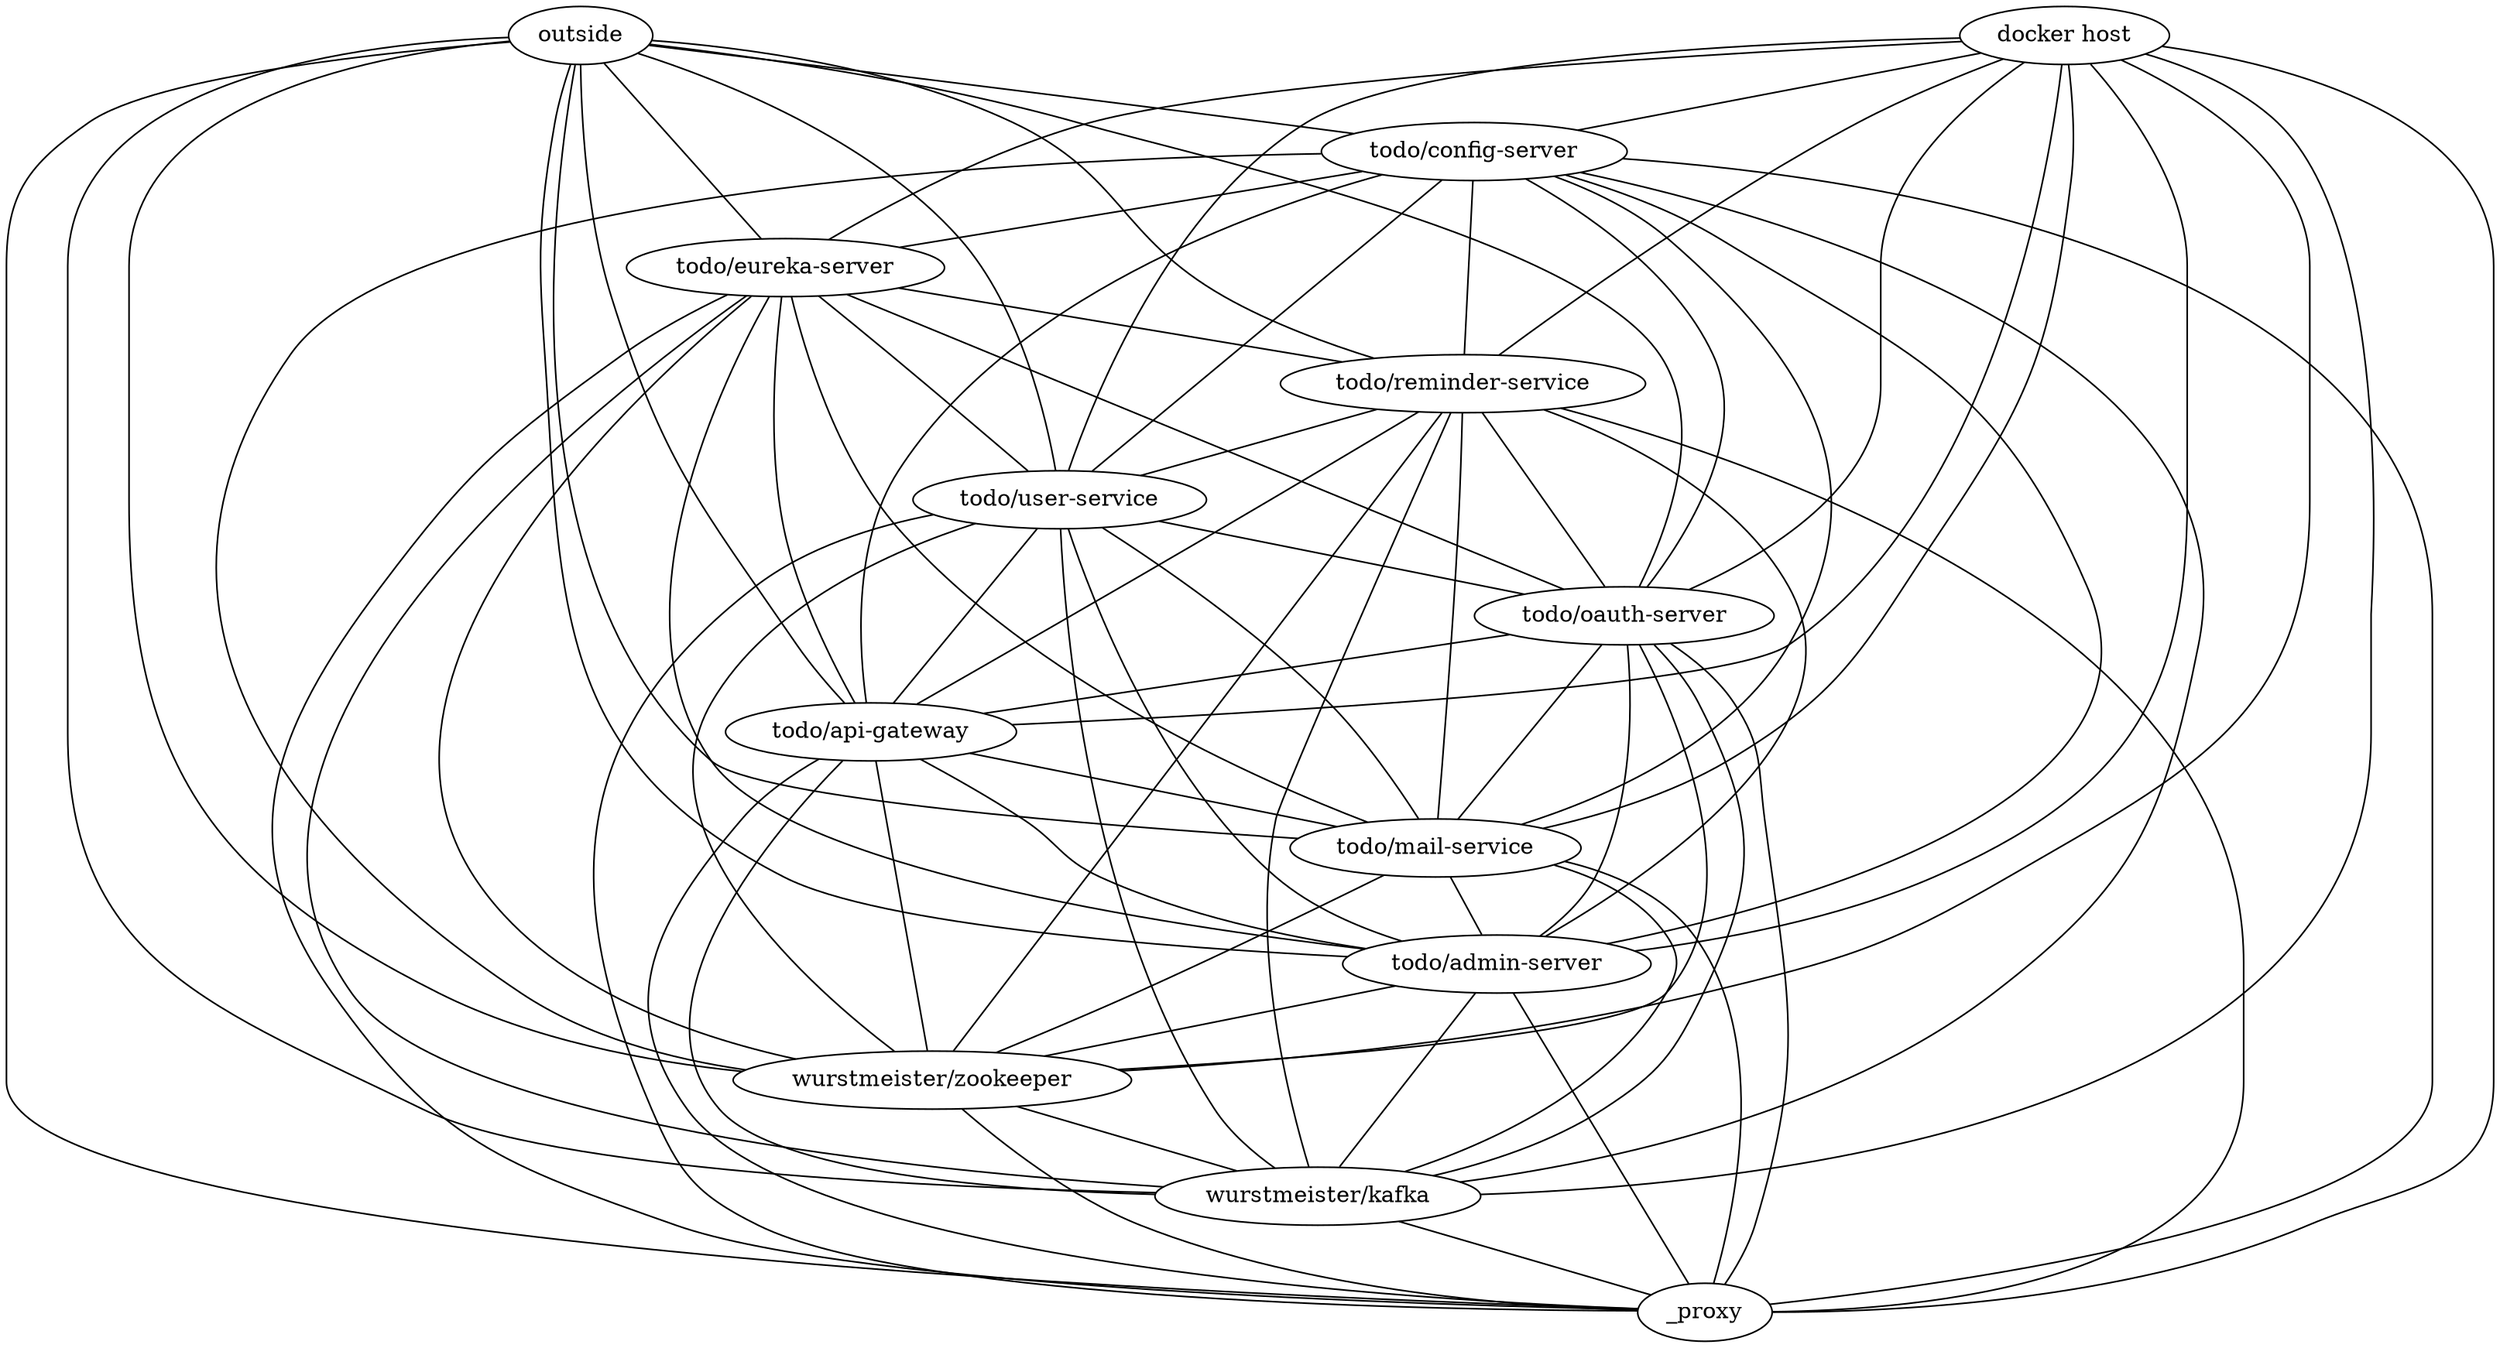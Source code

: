 // Topology Graph
graph {
	outside
	"docker host"
	"todo/config-server"
	"todo/eureka-server"
	"todo/reminder-service"
	"todo/user-service"
	"todo/oauth-server"
	"todo/api-gateway"
	"todo/mail-service"
	"todo/admin-server"
	"wurstmeister/zookeeper"
	"wurstmeister/kafka"
	_proxy
	outside -- "todo/config-server" [contstraint=false]
	outside -- "todo/eureka-server" [contstraint=false]
	outside -- "todo/reminder-service" [contstraint=false]
	outside -- "todo/user-service" [contstraint=false]
	outside -- "todo/oauth-server" [contstraint=false]
	outside -- "todo/api-gateway" [contstraint=false]
	outside -- "todo/mail-service" [contstraint=false]
	outside -- "todo/admin-server" [contstraint=false]
	outside -- "wurstmeister/zookeeper" [contstraint=false]
	outside -- "wurstmeister/kafka" [contstraint=false]
	outside -- _proxy [contstraint=false]
	"docker host" -- "todo/config-server" [contstraint=false]
	"docker host" -- "todo/eureka-server" [contstraint=false]
	"docker host" -- "todo/reminder-service" [contstraint=false]
	"docker host" -- "todo/user-service" [contstraint=false]
	"docker host" -- "todo/oauth-server" [contstraint=false]
	"docker host" -- "todo/api-gateway" [contstraint=false]
	"docker host" -- "todo/mail-service" [contstraint=false]
	"docker host" -- "todo/admin-server" [contstraint=false]
	"docker host" -- "wurstmeister/zookeeper" [contstraint=false]
	"docker host" -- "wurstmeister/kafka" [contstraint=false]
	"docker host" -- _proxy [contstraint=false]
	"todo/config-server" -- "todo/eureka-server" [contstraint=false]
	"todo/config-server" -- "todo/reminder-service" [contstraint=false]
	"todo/config-server" -- "todo/user-service" [contstraint=false]
	"todo/config-server" -- "todo/oauth-server" [contstraint=false]
	"todo/config-server" -- "todo/api-gateway" [contstraint=false]
	"todo/config-server" -- "todo/mail-service" [contstraint=false]
	"todo/config-server" -- "todo/admin-server" [contstraint=false]
	"todo/config-server" -- "wurstmeister/zookeeper" [contstraint=false]
	"todo/config-server" -- "wurstmeister/kafka" [contstraint=false]
	"todo/config-server" -- _proxy [contstraint=false]
	"todo/eureka-server" -- "todo/reminder-service" [contstraint=false]
	"todo/eureka-server" -- "todo/user-service" [contstraint=false]
	"todo/eureka-server" -- "todo/oauth-server" [contstraint=false]
	"todo/eureka-server" -- "todo/api-gateway" [contstraint=false]
	"todo/eureka-server" -- "todo/mail-service" [contstraint=false]
	"todo/eureka-server" -- "todo/admin-server" [contstraint=false]
	"todo/eureka-server" -- "wurstmeister/zookeeper" [contstraint=false]
	"todo/eureka-server" -- "wurstmeister/kafka" [contstraint=false]
	"todo/eureka-server" -- _proxy [contstraint=false]
	"todo/reminder-service" -- "todo/user-service" [contstraint=false]
	"todo/reminder-service" -- "todo/oauth-server" [contstraint=false]
	"todo/reminder-service" -- "todo/api-gateway" [contstraint=false]
	"todo/reminder-service" -- "todo/mail-service" [contstraint=false]
	"todo/reminder-service" -- "todo/admin-server" [contstraint=false]
	"todo/reminder-service" -- "wurstmeister/zookeeper" [contstraint=false]
	"todo/reminder-service" -- "wurstmeister/kafka" [contstraint=false]
	"todo/reminder-service" -- _proxy [contstraint=false]
	"todo/user-service" -- "todo/oauth-server" [contstraint=false]
	"todo/user-service" -- "todo/api-gateway" [contstraint=false]
	"todo/user-service" -- "todo/mail-service" [contstraint=false]
	"todo/user-service" -- "todo/admin-server" [contstraint=false]
	"todo/user-service" -- "wurstmeister/zookeeper" [contstraint=false]
	"todo/user-service" -- "wurstmeister/kafka" [contstraint=false]
	"todo/user-service" -- _proxy [contstraint=false]
	"todo/oauth-server" -- "todo/api-gateway" [contstraint=false]
	"todo/oauth-server" -- "todo/mail-service" [contstraint=false]
	"todo/oauth-server" -- "todo/admin-server" [contstraint=false]
	"todo/oauth-server" -- "wurstmeister/zookeeper" [contstraint=false]
	"todo/oauth-server" -- "wurstmeister/kafka" [contstraint=false]
	"todo/oauth-server" -- _proxy [contstraint=false]
	"todo/api-gateway" -- "todo/mail-service" [contstraint=false]
	"todo/api-gateway" -- "todo/admin-server" [contstraint=false]
	"todo/api-gateway" -- "wurstmeister/zookeeper" [contstraint=false]
	"todo/api-gateway" -- "wurstmeister/kafka" [contstraint=false]
	"todo/api-gateway" -- _proxy [contstraint=false]
	"todo/mail-service" -- "todo/admin-server" [contstraint=false]
	"todo/mail-service" -- "wurstmeister/zookeeper" [contstraint=false]
	"todo/mail-service" -- "wurstmeister/kafka" [contstraint=false]
	"todo/mail-service" -- _proxy [contstraint=false]
	"todo/admin-server" -- "wurstmeister/zookeeper" [contstraint=false]
	"todo/admin-server" -- "wurstmeister/kafka" [contstraint=false]
	"todo/admin-server" -- _proxy [contstraint=false]
	"wurstmeister/zookeeper" -- "wurstmeister/kafka" [contstraint=false]
	"wurstmeister/zookeeper" -- _proxy [contstraint=false]
	"wurstmeister/kafka" -- _proxy [contstraint=false]
}
